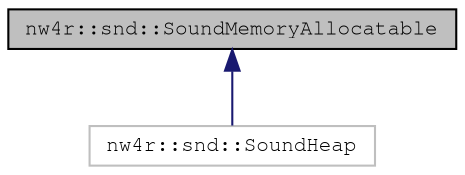 digraph "nw4r::snd::SoundMemoryAllocatable"
{
 // LATEX_PDF_SIZE
  edge [fontname="FreeMono",fontsize="10",labelfontname="FreeMono",labelfontsize="10"];
  node [fontname="FreeMono",fontsize="10",shape=record];
  Node1 [label="nw4r::snd::SoundMemoryAllocatable",height=0.2,width=0.4,color="black", fillcolor="grey75", style="filled", fontcolor="black",tooltip=" "];
  Node1 -> Node2 [dir="back",color="midnightblue",fontsize="10",style="solid",fontname="FreeMono"];
  Node2 [label="nw4r::snd::SoundHeap",height=0.2,width=0.4,color="grey75", fillcolor="white", style="filled",URL="$structnw4r_1_1snd_1_1_sound_heap.html",tooltip=" "];
}
